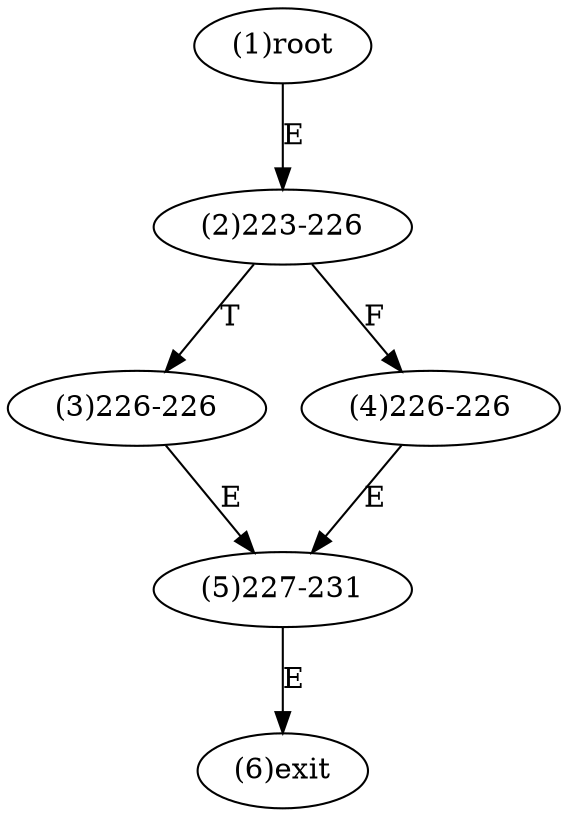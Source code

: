 digraph "" { 
1[ label="(1)root"];
2[ label="(2)223-226"];
3[ label="(3)226-226"];
4[ label="(4)226-226"];
5[ label="(5)227-231"];
6[ label="(6)exit"];
1->2[ label="E"];
2->4[ label="F"];
2->3[ label="T"];
3->5[ label="E"];
4->5[ label="E"];
5->6[ label="E"];
}